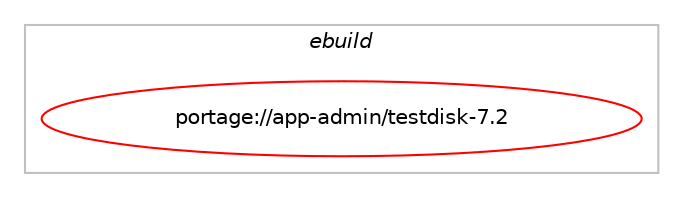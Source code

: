 digraph prolog {

# *************
# Graph options
# *************

newrank=true;
concentrate=true;
compound=true;
graph [rankdir=LR,fontname=Helvetica,fontsize=10,ranksep=1.5];#, ranksep=2.5, nodesep=0.2];
edge  [arrowhead=vee];
node  [fontname=Helvetica,fontsize=10];

# **********
# The ebuild
# **********

subgraph cluster_leftcol {
color=gray;
label=<<i>ebuild</i>>;
id [label="portage://app-admin/testdisk-7.2", color=red, width=4, href="../app-admin/testdisk-7.2.svg"];
}

# ****************
# The dependencies
# ****************

subgraph cluster_midcol {
color=gray;
label=<<i>dependencies</i>>;
subgraph cluster_compile {
fillcolor="#eeeeee";
style=filled;
label=<<i>compile</i>>;
# *** BEGIN UNKNOWN DEPENDENCY TYPE (TODO) ***
# id -> equal(use_conditional_group(negative,static,portage://app-admin/testdisk-7.2,[package_dependency(portage://app-admin/testdisk-7.2,install,no,sys-apps,util-linux,none,[,,],[],[]),package_dependency(portage://app-admin/testdisk-7.2,install,no,sys-fs,e2fsprogs,none,[,,],[],[]),package_dependency(portage://app-admin/testdisk-7.2,install,no,sys-libs,ncurses,none,[,,],[slot(0),equal],[]),use_conditional_group(positive,jpeg,portage://app-admin/testdisk-7.2,[package_dependency(portage://app-admin/testdisk-7.2,install,no,media-libs,libjpeg-turbo,none,[,,],any_same_slot,[])]),use_conditional_group(positive,ntfs,portage://app-admin/testdisk-7.2,[package_dependency(portage://app-admin/testdisk-7.2,install,no,sys-fs,ntfs3g,none,[,,],any_same_slot,[])]),use_conditional_group(positive,gui,portage://app-admin/testdisk-7.2,[package_dependency(portage://app-admin/testdisk-7.2,install,no,dev-qt,qtcore,none,[,,],[slot(5)],[]),package_dependency(portage://app-admin/testdisk-7.2,install,no,dev-qt,qtgui,none,[,,],[slot(5)],[]),package_dependency(portage://app-admin/testdisk-7.2,install,no,dev-qt,qtwidgets,none,[,,],[slot(5)],[])]),use_conditional_group(positive,reiserfs,portage://app-admin/testdisk-7.2,[package_dependency(portage://app-admin/testdisk-7.2,install,no,sys-fs,progsreiserfs,greaterequal,[0.3.1,,_rc8,0.3.1_rc8],[],[])]),use_conditional_group(positive,zlib,portage://app-admin/testdisk-7.2,[package_dependency(portage://app-admin/testdisk-7.2,install,no,sys-libs,zlib,none,[,,],[],[])]),use_conditional_group(negative,arm,portage://app-admin/testdisk-7.2,[use_conditional_group(positive,ewf,portage://app-admin/testdisk-7.2,[package_dependency(portage://app-admin/testdisk-7.2,install,no,app-forensics,libewf,none,[,,],any_same_slot,[])])])]))
# *** END UNKNOWN DEPENDENCY TYPE (TODO) ***

# *** BEGIN UNKNOWN DEPENDENCY TYPE (TODO) ***
# id -> equal(use_conditional_group(positive,static,portage://app-admin/testdisk-7.2,[package_dependency(portage://app-admin/testdisk-7.2,install,no,sys-apps,util-linux,none,[,,],[],[use(enable(static-libs),none)]),package_dependency(portage://app-admin/testdisk-7.2,install,no,sys-fs,e2fsprogs,none,[,,],[],[use(enable(static-libs),none)]),package_dependency(portage://app-admin/testdisk-7.2,install,no,sys-libs,ncurses,none,[,,],[slot(0)],[use(enable(static-libs),none)]),use_conditional_group(positive,jpeg,portage://app-admin/testdisk-7.2,[package_dependency(portage://app-admin/testdisk-7.2,install,no,media-libs,libjpeg-turbo,none,[,,],any_same_slot,[use(enable(static-libs),none)])]),use_conditional_group(positive,ntfs,portage://app-admin/testdisk-7.2,[package_dependency(portage://app-admin/testdisk-7.2,install,no,sys-fs,ntfs3g,none,[,,],[],[use(enable(static-libs),none)])]),use_conditional_group(positive,reiserfs,portage://app-admin/testdisk-7.2,[package_dependency(portage://app-admin/testdisk-7.2,install,no,sys-fs,progsreiserfs,greaterequal,[0.3.1,,_rc8,0.3.1_rc8],[],[use(enable(static-libs),none)])]),use_conditional_group(positive,zlib,portage://app-admin/testdisk-7.2,[package_dependency(portage://app-admin/testdisk-7.2,install,no,sys-libs,zlib,none,[,,],[],[use(enable(static-libs),none)])]),use_conditional_group(negative,arm,portage://app-admin/testdisk-7.2,[use_conditional_group(positive,ewf,portage://app-admin/testdisk-7.2,[package_dependency(portage://app-admin/testdisk-7.2,install,no,app-forensics,libewf,none,[,,],[],[use(enable(static-libs),none)])])])]))
# *** END UNKNOWN DEPENDENCY TYPE (TODO) ***

# *** BEGIN UNKNOWN DEPENDENCY TYPE (TODO) ***
# id -> equal(use_conditional_group(positive,sudo,portage://app-admin/testdisk-7.2,[package_dependency(portage://app-admin/testdisk-7.2,install,no,app-admin,sudo,none,[,,],[],[])]))
# *** END UNKNOWN DEPENDENCY TYPE (TODO) ***

}
subgraph cluster_compileandrun {
fillcolor="#eeeeee";
style=filled;
label=<<i>compile and run</i>>;
}
subgraph cluster_run {
fillcolor="#eeeeee";
style=filled;
label=<<i>run</i>>;
# *** BEGIN UNKNOWN DEPENDENCY TYPE (TODO) ***
# id -> equal(use_conditional_group(negative,static,portage://app-admin/testdisk-7.2,[use_conditional_group(positive,sudo,portage://app-admin/testdisk-7.2,[package_dependency(portage://app-admin/testdisk-7.2,run,no,app-admin,sudo,none,[,,],[],[])]),use_conditional_group(positive,static,portage://app-admin/testdisk-7.2,[package_dependency(portage://app-admin/testdisk-7.2,run,no,sys-apps,util-linux,none,[,,],[],[use(enable(static-libs),none)]),package_dependency(portage://app-admin/testdisk-7.2,run,no,sys-fs,e2fsprogs,none,[,,],[],[use(enable(static-libs),none)]),package_dependency(portage://app-admin/testdisk-7.2,run,no,sys-libs,ncurses,none,[,,],[slot(0)],[use(enable(static-libs),none)]),use_conditional_group(positive,jpeg,portage://app-admin/testdisk-7.2,[package_dependency(portage://app-admin/testdisk-7.2,run,no,media-libs,libjpeg-turbo,none,[,,],any_same_slot,[use(enable(static-libs),none)])]),use_conditional_group(positive,ntfs,portage://app-admin/testdisk-7.2,[package_dependency(portage://app-admin/testdisk-7.2,run,no,sys-fs,ntfs3g,none,[,,],[],[use(enable(static-libs),none)])]),use_conditional_group(positive,reiserfs,portage://app-admin/testdisk-7.2,[package_dependency(portage://app-admin/testdisk-7.2,run,no,sys-fs,progsreiserfs,greaterequal,[0.3.1,,_rc8,0.3.1_rc8],[],[use(enable(static-libs),none)])]),use_conditional_group(positive,zlib,portage://app-admin/testdisk-7.2,[package_dependency(portage://app-admin/testdisk-7.2,run,no,sys-libs,zlib,none,[,,],[],[use(enable(static-libs),none)])]),use_conditional_group(negative,arm,portage://app-admin/testdisk-7.2,[use_conditional_group(positive,ewf,portage://app-admin/testdisk-7.2,[package_dependency(portage://app-admin/testdisk-7.2,run,no,app-forensics,libewf,none,[,,],[],[use(enable(static-libs),none)])])])]),use_conditional_group(negative,static,portage://app-admin/testdisk-7.2,[package_dependency(portage://app-admin/testdisk-7.2,run,no,sys-apps,util-linux,none,[,,],[],[]),package_dependency(portage://app-admin/testdisk-7.2,run,no,sys-fs,e2fsprogs,none,[,,],[],[]),package_dependency(portage://app-admin/testdisk-7.2,run,no,sys-libs,ncurses,none,[,,],[slot(0),equal],[]),use_conditional_group(positive,jpeg,portage://app-admin/testdisk-7.2,[package_dependency(portage://app-admin/testdisk-7.2,run,no,media-libs,libjpeg-turbo,none,[,,],any_same_slot,[])]),use_conditional_group(positive,ntfs,portage://app-admin/testdisk-7.2,[package_dependency(portage://app-admin/testdisk-7.2,run,no,sys-fs,ntfs3g,none,[,,],any_same_slot,[])]),use_conditional_group(positive,gui,portage://app-admin/testdisk-7.2,[package_dependency(portage://app-admin/testdisk-7.2,run,no,dev-qt,qtcore,none,[,,],[slot(5)],[]),package_dependency(portage://app-admin/testdisk-7.2,run,no,dev-qt,qtgui,none,[,,],[slot(5)],[]),package_dependency(portage://app-admin/testdisk-7.2,run,no,dev-qt,qtwidgets,none,[,,],[slot(5)],[])]),use_conditional_group(positive,reiserfs,portage://app-admin/testdisk-7.2,[package_dependency(portage://app-admin/testdisk-7.2,run,no,sys-fs,progsreiserfs,greaterequal,[0.3.1,,_rc8,0.3.1_rc8],[],[])]),use_conditional_group(positive,zlib,portage://app-admin/testdisk-7.2,[package_dependency(portage://app-admin/testdisk-7.2,run,no,sys-libs,zlib,none,[,,],[],[])]),use_conditional_group(negative,arm,portage://app-admin/testdisk-7.2,[use_conditional_group(positive,ewf,portage://app-admin/testdisk-7.2,[package_dependency(portage://app-admin/testdisk-7.2,run,no,app-forensics,libewf,none,[,,],any_same_slot,[])])])])]))
# *** END UNKNOWN DEPENDENCY TYPE (TODO) ***

# *** BEGIN UNKNOWN DEPENDENCY TYPE (TODO) ***
# id -> equal(use_conditional_group(positive,sudo,portage://app-admin/testdisk-7.2,[package_dependency(portage://app-admin/testdisk-7.2,run,no,app-admin,sudo,none,[,,],[],[])]))
# *** END UNKNOWN DEPENDENCY TYPE (TODO) ***

}
}

# **************
# The candidates
# **************

subgraph cluster_choices {
rank=same;
color=gray;
label=<<i>candidates</i>>;

}

}
